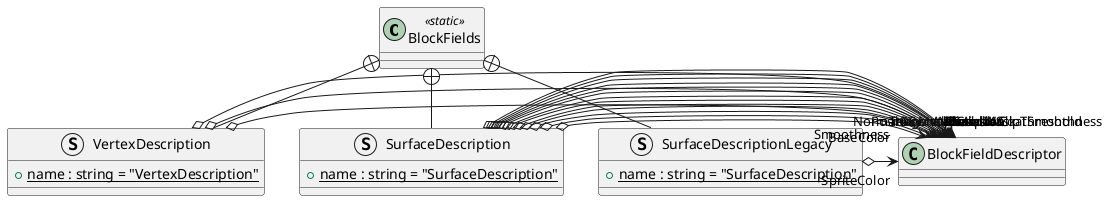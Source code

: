 @startuml
class BlockFields <<static>> {
}
struct VertexDescription {
    + {static} name : string = "VertexDescription"
}
struct SurfaceDescription {
    + {static} name : string = "SurfaceDescription"
}
struct SurfaceDescriptionLegacy {
    + {static} name : string = "SurfaceDescription"
}
BlockFields +-- VertexDescription
VertexDescription o-> "Position" BlockFieldDescriptor
VertexDescription o-> "Normal" BlockFieldDescriptor
VertexDescription o-> "Tangent" BlockFieldDescriptor
BlockFields +-- SurfaceDescription
SurfaceDescription o-> "BaseColor" BlockFieldDescriptor
SurfaceDescription o-> "NormalTS" BlockFieldDescriptor
SurfaceDescription o-> "NormalOS" BlockFieldDescriptor
SurfaceDescription o-> "NormalWS" BlockFieldDescriptor
SurfaceDescription o-> "Metallic" BlockFieldDescriptor
SurfaceDescription o-> "Specular" BlockFieldDescriptor
SurfaceDescription o-> "Smoothness" BlockFieldDescriptor
SurfaceDescription o-> "Occlusion" BlockFieldDescriptor
SurfaceDescription o-> "Emission" BlockFieldDescriptor
SurfaceDescription o-> "Alpha" BlockFieldDescriptor
SurfaceDescription o-> "AlphaClipThreshold" BlockFieldDescriptor
SurfaceDescription o-> "CoatMask" BlockFieldDescriptor
SurfaceDescription o-> "CoatSmoothness" BlockFieldDescriptor
BlockFields +-- SurfaceDescriptionLegacy
SurfaceDescriptionLegacy o-> "SpriteColor" BlockFieldDescriptor
@enduml
